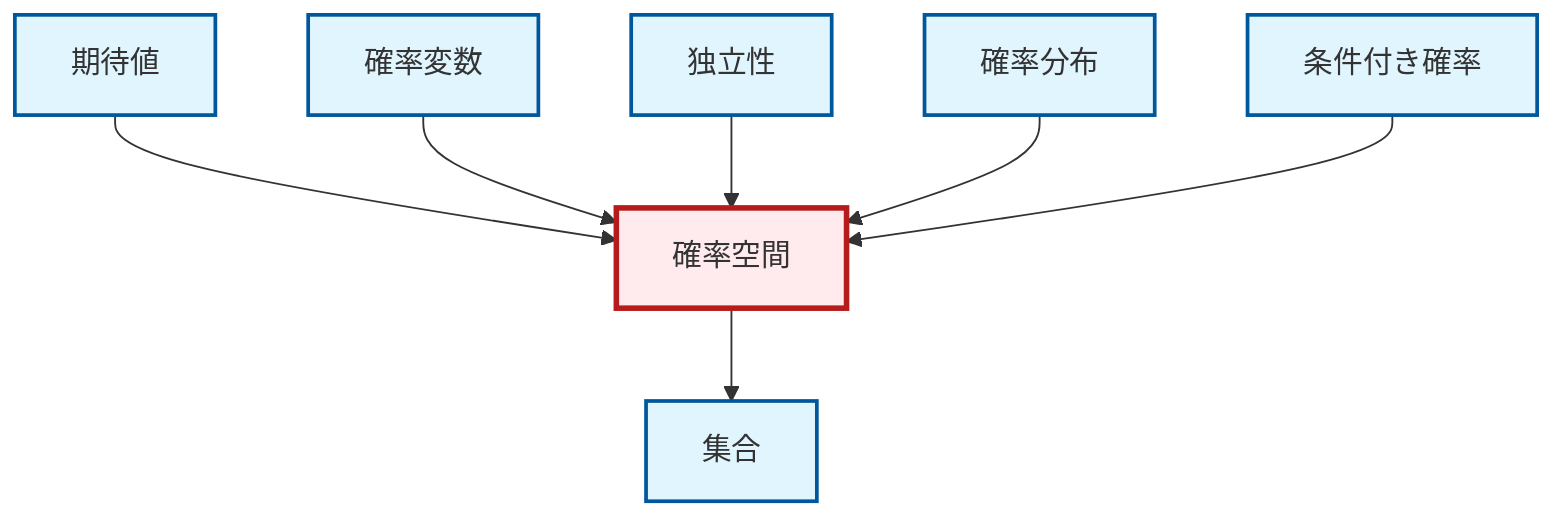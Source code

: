 graph TD
    classDef definition fill:#e1f5fe,stroke:#01579b,stroke-width:2px
    classDef theorem fill:#f3e5f5,stroke:#4a148c,stroke-width:2px
    classDef axiom fill:#fff3e0,stroke:#e65100,stroke-width:2px
    classDef example fill:#e8f5e9,stroke:#1b5e20,stroke-width:2px
    classDef current fill:#ffebee,stroke:#b71c1c,stroke-width:3px
    def-conditional-probability["条件付き確率"]:::definition
    def-independence["独立性"]:::definition
    def-set["集合"]:::definition
    def-random-variable["確率変数"]:::definition
    def-probability-space["確率空間"]:::definition
    def-expectation["期待値"]:::definition
    def-probability-distribution["確率分布"]:::definition
    def-expectation --> def-probability-space
    def-random-variable --> def-probability-space
    def-independence --> def-probability-space
    def-probability-distribution --> def-probability-space
    def-probability-space --> def-set
    def-conditional-probability --> def-probability-space
    class def-probability-space current